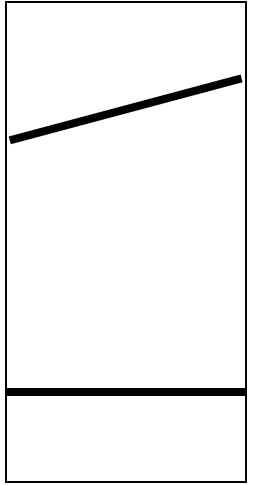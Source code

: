 <mxfile version="13.6.1" type="device"><diagram id="V-YaHzA7aonjgTUUY7_z" name="Page-1"><mxGraphModel dx="1422" dy="794" grid="1" gridSize="10" guides="1" tooltips="1" connect="1" arrows="1" fold="1" page="1" pageScale="1" pageWidth="850" pageHeight="1100" math="0" shadow="0"><root><mxCell id="0"/><mxCell id="1" parent="0"/><mxCell id="c53z7tBKfKAXzSLVIneL-2" value="" style="rounded=0;whiteSpace=wrap;html=1;" vertex="1" parent="1"><mxGeometry x="380" y="310" width="120" height="240" as="geometry"/></mxCell><mxCell id="c53z7tBKfKAXzSLVIneL-8" value="" style="line;strokeWidth=4;html=1;perimeter=backbonePerimeter;points=[];outlineConnect=0;rotation=-15;" vertex="1" parent="1"><mxGeometry x="379.83" y="358.71" width="120" height="10" as="geometry"/></mxCell><mxCell id="c53z7tBKfKAXzSLVIneL-9" value="" style="line;strokeWidth=4;html=1;perimeter=backbonePerimeter;points=[];outlineConnect=0;" vertex="1" parent="1"><mxGeometry x="379.83" y="500" width="120.17" height="10" as="geometry"/></mxCell></root></mxGraphModel></diagram></mxfile>